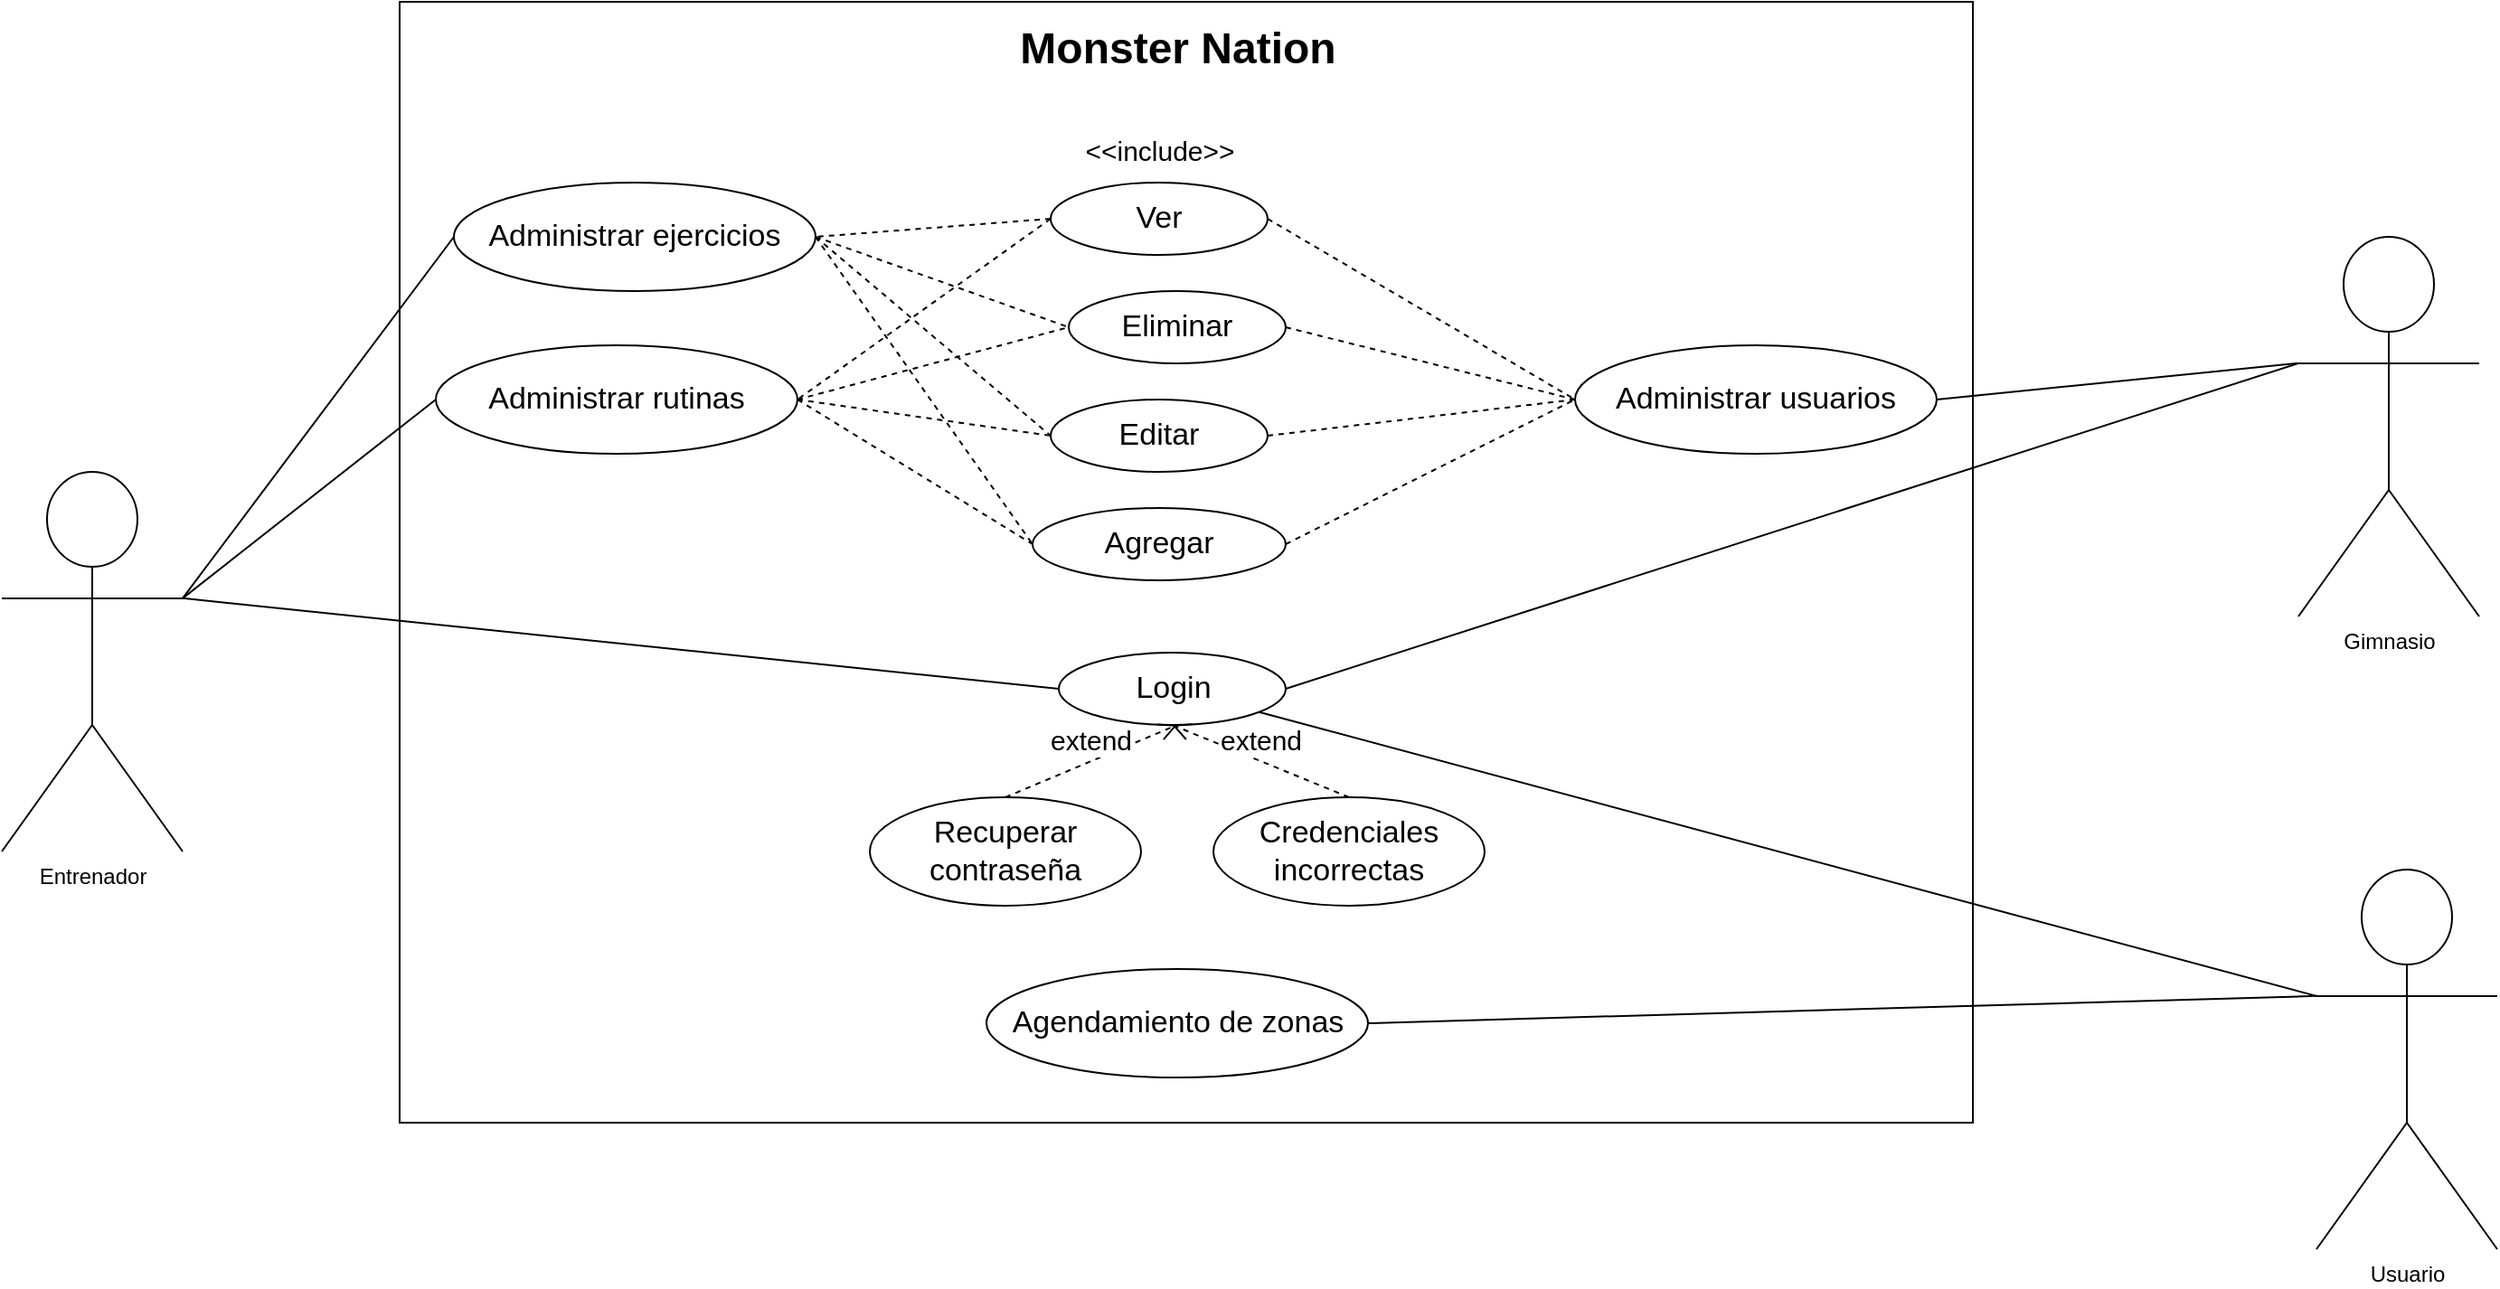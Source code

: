 <mxfile version="17.1.1" type="device"><diagram id="Gaenusx8kBATAdOQR9Kn" name="Page-1"><mxGraphModel dx="2031" dy="1094" grid="1" gridSize="10" guides="1" tooltips="1" connect="1" arrows="1" fold="1" page="1" pageScale="1" pageWidth="827" pageHeight="1169" math="0" shadow="0"><root><mxCell id="0"/><mxCell id="1" parent="0"/><mxCell id="dVXrmxReaFBdCBO9Suvv-1" value="Entrenador" style="shape=umlActor;verticalLabelPosition=bottom;verticalAlign=top;html=1;outlineConnect=0;" vertex="1" parent="1"><mxGeometry x="50" y="310" width="100" height="210" as="geometry"/></mxCell><mxCell id="dVXrmxReaFBdCBO9Suvv-4" value="Usuario" style="shape=umlActor;verticalLabelPosition=bottom;verticalAlign=top;html=1;outlineConnect=0;" vertex="1" parent="1"><mxGeometry x="1330" y="530" width="100" height="210" as="geometry"/></mxCell><mxCell id="dVXrmxReaFBdCBO9Suvv-5" value="Gimnasio" style="shape=umlActor;verticalLabelPosition=bottom;verticalAlign=top;html=1;outlineConnect=0;" vertex="1" parent="1"><mxGeometry x="1320" y="180" width="100" height="210" as="geometry"/></mxCell><mxCell id="dVXrmxReaFBdCBO9Suvv-6" value="" style="rounded=0;whiteSpace=wrap;html=1;" vertex="1" parent="1"><mxGeometry x="270" y="50" width="870" height="620" as="geometry"/></mxCell><mxCell id="dVXrmxReaFBdCBO9Suvv-7" value="&lt;p style=&quot;line-height: 1&quot;&gt;&lt;b&gt;&lt;font style=&quot;font-size: 24px&quot;&gt;Monster Nation&lt;/font&gt;&lt;/b&gt;&lt;/p&gt;" style="text;html=1;align=center;verticalAlign=middle;resizable=0;points=[];autosize=1;strokeColor=none;fillColor=none;" vertex="1" parent="1"><mxGeometry x="605" y="50" width="190" height="50" as="geometry"/></mxCell><mxCell id="dVXrmxReaFBdCBO9Suvv-8" value="Administrar usuarios" style="ellipse;whiteSpace=wrap;html=1;fontSize=17;" vertex="1" parent="1"><mxGeometry x="920" y="240" width="200" height="60" as="geometry"/></mxCell><mxCell id="dVXrmxReaFBdCBO9Suvv-10" value="" style="endArrow=none;html=1;rounded=0;fontSize=24;exitX=1;exitY=0.5;exitDx=0;exitDy=0;entryX=0;entryY=0.333;entryDx=0;entryDy=0;entryPerimeter=0;" edge="1" parent="1" source="dVXrmxReaFBdCBO9Suvv-8" target="dVXrmxReaFBdCBO9Suvv-5"><mxGeometry width="50" height="50" relative="1" as="geometry"><mxPoint x="550" y="240" as="sourcePoint"/><mxPoint x="600" y="190" as="targetPoint"/></mxGeometry></mxCell><mxCell id="dVXrmxReaFBdCBO9Suvv-12" value="Administrar rutinas" style="ellipse;whiteSpace=wrap;html=1;fontSize=17;" vertex="1" parent="1"><mxGeometry x="290" y="240" width="200" height="60" as="geometry"/></mxCell><mxCell id="dVXrmxReaFBdCBO9Suvv-13" value="" style="endArrow=none;html=1;rounded=0;fontSize=24;entryX=0;entryY=0.5;entryDx=0;entryDy=0;exitX=1;exitY=0.333;exitDx=0;exitDy=0;exitPerimeter=0;" edge="1" parent="1" source="dVXrmxReaFBdCBO9Suvv-1" target="dVXrmxReaFBdCBO9Suvv-12"><mxGeometry width="50" height="50" relative="1" as="geometry"><mxPoint x="198" y="430" as="sourcePoint"/><mxPoint x="314" y="380" as="targetPoint"/></mxGeometry></mxCell><mxCell id="dVXrmxReaFBdCBO9Suvv-14" value="Agendamiento de zonas" style="ellipse;whiteSpace=wrap;html=1;fontSize=17;" vertex="1" parent="1"><mxGeometry x="594.5" y="585" width="211" height="60" as="geometry"/></mxCell><mxCell id="dVXrmxReaFBdCBO9Suvv-16" value="Agregar&lt;span style=&quot;color: rgba(0 , 0 , 0 , 0) ; font-family: monospace ; font-size: 0px&quot;&gt;%3CmxGraphModel%3E%3Croot%3E%3CmxCell%20id%3D%220%22%2F%3E%3CmxCell%20id%3D%221%22%20parent%3D%220%22%2F%3E%3CmxCell%20id%3D%222%22%20value%3D%22Administrar%20rutinas%22%20style%3D%22ellipse%3BwhiteSpace%3Dwrap%3Bhtml%3D1%3BfontSize%3D17%3B%22%20vertex%3D%221%22%20parent%3D%221%22%3E%3CmxGeometry%20x%3D%22340%22%20y%3D%22150%22%20width%3D%22200%22%20height%3D%2260%22%20as%3D%22geometry%22%2F%3E%3C%2FmxCell%3E%3C%2Froot%3E%3C%2FmxGraphModel%3E&lt;/span&gt;" style="ellipse;whiteSpace=wrap;html=1;fontSize=17;" vertex="1" parent="1"><mxGeometry x="620" y="330" width="140" height="40" as="geometry"/></mxCell><mxCell id="dVXrmxReaFBdCBO9Suvv-18" value="Eliminar" style="ellipse;whiteSpace=wrap;html=1;fontSize=17;" vertex="1" parent="1"><mxGeometry x="640" y="210" width="120" height="40" as="geometry"/></mxCell><mxCell id="dVXrmxReaFBdCBO9Suvv-19" value="" style="endArrow=none;dashed=1;html=1;rounded=0;fontSize=24;exitX=1;exitY=0.5;exitDx=0;exitDy=0;entryX=0;entryY=0.5;entryDx=0;entryDy=0;" edge="1" parent="1" source="dVXrmxReaFBdCBO9Suvv-18" target="dVXrmxReaFBdCBO9Suvv-8"><mxGeometry width="50" height="50" relative="1" as="geometry"><mxPoint x="690" y="270" as="sourcePoint"/><mxPoint x="740" y="220" as="targetPoint"/></mxGeometry></mxCell><mxCell id="dVXrmxReaFBdCBO9Suvv-21" value="" style="endArrow=none;dashed=1;html=1;rounded=0;fontSize=24;exitX=1;exitY=0.5;exitDx=0;exitDy=0;entryX=0;entryY=0.5;entryDx=0;entryDy=0;startArrow=none;" edge="1" parent="1" source="dVXrmxReaFBdCBO9Suvv-17" target="dVXrmxReaFBdCBO9Suvv-8"><mxGeometry width="50" height="50" relative="1" as="geometry"><mxPoint x="570" y="290" as="sourcePoint"/><mxPoint x="740" y="220" as="targetPoint"/></mxGeometry></mxCell><mxCell id="dVXrmxReaFBdCBO9Suvv-23" value="" style="endArrow=none;dashed=1;html=1;rounded=0;fontSize=24;exitX=1;exitY=0.5;exitDx=0;exitDy=0;entryX=0;entryY=0.5;entryDx=0;entryDy=0;" edge="1" parent="1" source="dVXrmxReaFBdCBO9Suvv-12" target="dVXrmxReaFBdCBO9Suvv-18"><mxGeometry width="50" height="50" relative="1" as="geometry"><mxPoint x="399" y="290" as="sourcePoint"/><mxPoint x="740" y="220" as="targetPoint"/></mxGeometry></mxCell><mxCell id="dVXrmxReaFBdCBO9Suvv-24" value="" style="endArrow=none;dashed=1;html=1;rounded=0;fontSize=24;exitX=1;exitY=0.5;exitDx=0;exitDy=0;entryX=0;entryY=0.5;entryDx=0;entryDy=0;" edge="1" parent="1" source="dVXrmxReaFBdCBO9Suvv-12" target="dVXrmxReaFBdCBO9Suvv-17"><mxGeometry width="50" height="50" relative="1" as="geometry"><mxPoint x="450" y="220" as="sourcePoint"/><mxPoint x="560" y="280" as="targetPoint"/></mxGeometry></mxCell><mxCell id="dVXrmxReaFBdCBO9Suvv-26" value="" style="endArrow=none;dashed=1;html=1;rounded=0;fontSize=24;exitX=1;exitY=0.5;exitDx=0;exitDy=0;entryX=0;entryY=0.5;entryDx=0;entryDy=0;" edge="1" parent="1" source="dVXrmxReaFBdCBO9Suvv-12" target="dVXrmxReaFBdCBO9Suvv-16"><mxGeometry width="50" height="50" relative="1" as="geometry"><mxPoint x="450" y="220" as="sourcePoint"/><mxPoint x="570" y="290" as="targetPoint"/></mxGeometry></mxCell><mxCell id="dVXrmxReaFBdCBO9Suvv-27" value="&lt;font style=&quot;font-size: 15px&quot;&gt;&amp;lt;&amp;lt;include&amp;gt;&amp;gt;&lt;/font&gt;" style="text;html=1;align=center;verticalAlign=middle;resizable=0;points=[];autosize=1;strokeColor=none;fillColor=none;fontSize=24;" vertex="1" parent="1"><mxGeometry x="640" y="110" width="100" height="40" as="geometry"/></mxCell><mxCell id="dVXrmxReaFBdCBO9Suvv-28" value="Ver" style="ellipse;whiteSpace=wrap;html=1;fontSize=17;" vertex="1" parent="1"><mxGeometry x="630" y="150" width="120" height="40" as="geometry"/></mxCell><mxCell id="dVXrmxReaFBdCBO9Suvv-29" value="" style="endArrow=none;dashed=1;html=1;rounded=0;fontSize=24;exitX=1;exitY=0.5;exitDx=0;exitDy=0;entryX=0;entryY=0.5;entryDx=0;entryDy=0;" edge="1" parent="1" source="dVXrmxReaFBdCBO9Suvv-28" target="dVXrmxReaFBdCBO9Suvv-8"><mxGeometry width="50" height="50" relative="1" as="geometry"><mxPoint x="620" y="280" as="sourcePoint"/><mxPoint x="920" y="220" as="targetPoint"/></mxGeometry></mxCell><mxCell id="dVXrmxReaFBdCBO9Suvv-30" value="" style="endArrow=none;dashed=1;html=1;rounded=0;fontSize=24;exitX=0;exitY=0.5;exitDx=0;exitDy=0;entryX=1;entryY=0.5;entryDx=0;entryDy=0;" edge="1" parent="1" source="dVXrmxReaFBdCBO9Suvv-28" target="dVXrmxReaFBdCBO9Suvv-12"><mxGeometry width="50" height="50" relative="1" as="geometry"><mxPoint x="750" y="280" as="sourcePoint"/><mxPoint x="740" y="220" as="targetPoint"/></mxGeometry></mxCell><mxCell id="dVXrmxReaFBdCBO9Suvv-31" value="Administrar ejercicios" style="ellipse;whiteSpace=wrap;html=1;fontSize=17;" vertex="1" parent="1"><mxGeometry x="300" y="150" width="200" height="60" as="geometry"/></mxCell><mxCell id="dVXrmxReaFBdCBO9Suvv-17" value="Editar" style="ellipse;whiteSpace=wrap;html=1;fontSize=17;" vertex="1" parent="1"><mxGeometry x="630" y="270" width="120" height="40" as="geometry"/></mxCell><mxCell id="dVXrmxReaFBdCBO9Suvv-32" value="" style="endArrow=none;dashed=1;html=1;rounded=0;fontSize=24;exitX=1;exitY=0.5;exitDx=0;exitDy=0;entryX=0;entryY=0.5;entryDx=0;entryDy=0;" edge="1" parent="1" source="dVXrmxReaFBdCBO9Suvv-16" target="dVXrmxReaFBdCBO9Suvv-8"><mxGeometry width="50" height="50" relative="1" as="geometry"><mxPoint x="370" y="270" as="sourcePoint"/><mxPoint x="1050" y="360" as="targetPoint"/></mxGeometry></mxCell><mxCell id="dVXrmxReaFBdCBO9Suvv-35" value="" style="endArrow=none;html=1;rounded=0;fontSize=24;entryX=0;entryY=0.5;entryDx=0;entryDy=0;exitX=1;exitY=0.333;exitDx=0;exitDy=0;exitPerimeter=0;" edge="1" parent="1" source="dVXrmxReaFBdCBO9Suvv-1" target="dVXrmxReaFBdCBO9Suvv-31"><mxGeometry width="50" height="50" relative="1" as="geometry"><mxPoint x="80" y="110" as="sourcePoint"/><mxPoint x="300" y="280" as="targetPoint"/></mxGeometry></mxCell><mxCell id="dVXrmxReaFBdCBO9Suvv-36" value="" style="endArrow=none;dashed=1;html=1;rounded=0;fontSize=24;exitX=0;exitY=0.5;exitDx=0;exitDy=0;" edge="1" parent="1" source="dVXrmxReaFBdCBO9Suvv-28"><mxGeometry width="50" height="50" relative="1" as="geometry"><mxPoint x="640" y="180" as="sourcePoint"/><mxPoint x="500" y="180" as="targetPoint"/></mxGeometry></mxCell><mxCell id="dVXrmxReaFBdCBO9Suvv-37" value="" style="endArrow=none;dashed=1;html=1;rounded=0;fontSize=24;exitX=1;exitY=0.5;exitDx=0;exitDy=0;entryX=0;entryY=0.5;entryDx=0;entryDy=0;" edge="1" parent="1" source="dVXrmxReaFBdCBO9Suvv-31" target="dVXrmxReaFBdCBO9Suvv-18"><mxGeometry width="50" height="50" relative="1" as="geometry"><mxPoint x="500" y="280" as="sourcePoint"/><mxPoint x="650" y="240" as="targetPoint"/></mxGeometry></mxCell><mxCell id="dVXrmxReaFBdCBO9Suvv-38" value="" style="endArrow=none;dashed=1;html=1;rounded=0;fontSize=24;exitX=1;exitY=0.5;exitDx=0;exitDy=0;entryX=0;entryY=0.5;entryDx=0;entryDy=0;" edge="1" parent="1" source="dVXrmxReaFBdCBO9Suvv-31" target="dVXrmxReaFBdCBO9Suvv-17"><mxGeometry width="50" height="50" relative="1" as="geometry"><mxPoint x="510" y="190" as="sourcePoint"/><mxPoint x="650" y="240" as="targetPoint"/></mxGeometry></mxCell><mxCell id="dVXrmxReaFBdCBO9Suvv-39" value="" style="endArrow=none;dashed=1;html=1;rounded=0;fontSize=24;entryX=0;entryY=0.5;entryDx=0;entryDy=0;exitX=1;exitY=0.5;exitDx=0;exitDy=0;" edge="1" parent="1" source="dVXrmxReaFBdCBO9Suvv-31" target="dVXrmxReaFBdCBO9Suvv-16"><mxGeometry width="50" height="50" relative="1" as="geometry"><mxPoint x="510" y="190" as="sourcePoint"/><mxPoint x="640" y="300" as="targetPoint"/></mxGeometry></mxCell><mxCell id="dVXrmxReaFBdCBO9Suvv-40" value="" style="endArrow=none;html=1;rounded=0;fontSize=24;exitX=1;exitY=0.5;exitDx=0;exitDy=0;entryX=0;entryY=0.333;entryDx=0;entryDy=0;entryPerimeter=0;" edge="1" parent="1" source="dVXrmxReaFBdCBO9Suvv-14" target="dVXrmxReaFBdCBO9Suvv-4"><mxGeometry width="50" height="50" relative="1" as="geometry"><mxPoint x="1130" y="280" as="sourcePoint"/><mxPoint x="1210" y="155" as="targetPoint"/></mxGeometry></mxCell><mxCell id="dVXrmxReaFBdCBO9Suvv-41" value="Login" style="ellipse;whiteSpace=wrap;html=1;fontSize=17;" vertex="1" parent="1"><mxGeometry x="634.5" y="410" width="125.5" height="40" as="geometry"/></mxCell><mxCell id="dVXrmxReaFBdCBO9Suvv-42" value="" style="endArrow=none;html=1;rounded=0;fontSize=24;exitX=1;exitY=0.5;exitDx=0;exitDy=0;entryX=0;entryY=0.333;entryDx=0;entryDy=0;entryPerimeter=0;" edge="1" parent="1" source="dVXrmxReaFBdCBO9Suvv-41" target="dVXrmxReaFBdCBO9Suvv-5"><mxGeometry width="50" height="50" relative="1" as="geometry"><mxPoint x="1130" y="280" as="sourcePoint"/><mxPoint x="1210" y="155" as="targetPoint"/></mxGeometry></mxCell><mxCell id="dVXrmxReaFBdCBO9Suvv-43" value="" style="endArrow=none;html=1;rounded=0;fontSize=24;entryX=0;entryY=0.333;entryDx=0;entryDy=0;entryPerimeter=0;" edge="1" parent="1" source="dVXrmxReaFBdCBO9Suvv-41" target="dVXrmxReaFBdCBO9Suvv-4"><mxGeometry width="50" height="50" relative="1" as="geometry"><mxPoint x="826" y="520" as="sourcePoint"/><mxPoint x="1210" y="455" as="targetPoint"/></mxGeometry></mxCell><mxCell id="dVXrmxReaFBdCBO9Suvv-44" value="" style="endArrow=none;html=1;rounded=0;fontSize=24;entryX=0;entryY=0.5;entryDx=0;entryDy=0;exitX=1;exitY=0.333;exitDx=0;exitDy=0;exitPerimeter=0;" edge="1" parent="1" source="dVXrmxReaFBdCBO9Suvv-1" target="dVXrmxReaFBdCBO9Suvv-41"><mxGeometry width="50" height="50" relative="1" as="geometry"><mxPoint x="80" y="110" as="sourcePoint"/><mxPoint x="300" y="280" as="targetPoint"/></mxGeometry></mxCell><mxCell id="dVXrmxReaFBdCBO9Suvv-45" value="Credenciales incorrectas" style="ellipse;whiteSpace=wrap;html=1;fontSize=17;" vertex="1" parent="1"><mxGeometry x="720" y="490" width="150" height="60" as="geometry"/></mxCell><mxCell id="dVXrmxReaFBdCBO9Suvv-46" value="Recuperar contraseña" style="ellipse;whiteSpace=wrap;html=1;fontSize=17;" vertex="1" parent="1"><mxGeometry x="530" y="490" width="150" height="60" as="geometry"/></mxCell><mxCell id="dVXrmxReaFBdCBO9Suvv-48" value="extend" style="html=1;verticalAlign=bottom;endArrow=open;dashed=1;endSize=8;rounded=0;fontSize=15;exitX=0.5;exitY=0;exitDx=0;exitDy=0;entryX=0.5;entryY=1;entryDx=0;entryDy=0;" edge="1" parent="1" source="dVXrmxReaFBdCBO9Suvv-45" target="dVXrmxReaFBdCBO9Suvv-41"><mxGeometry relative="1" as="geometry"><mxPoint x="480" y="460" as="sourcePoint"/><mxPoint x="400" y="460" as="targetPoint"/></mxGeometry></mxCell><mxCell id="dVXrmxReaFBdCBO9Suvv-49" value="extend" style="html=1;verticalAlign=bottom;endArrow=open;dashed=1;endSize=8;rounded=0;fontSize=15;exitX=0.5;exitY=0;exitDx=0;exitDy=0;" edge="1" parent="1" source="dVXrmxReaFBdCBO9Suvv-46"><mxGeometry relative="1" as="geometry"><mxPoint x="805" y="500" as="sourcePoint"/><mxPoint x="700" y="450" as="targetPoint"/></mxGeometry></mxCell></root></mxGraphModel></diagram></mxfile>